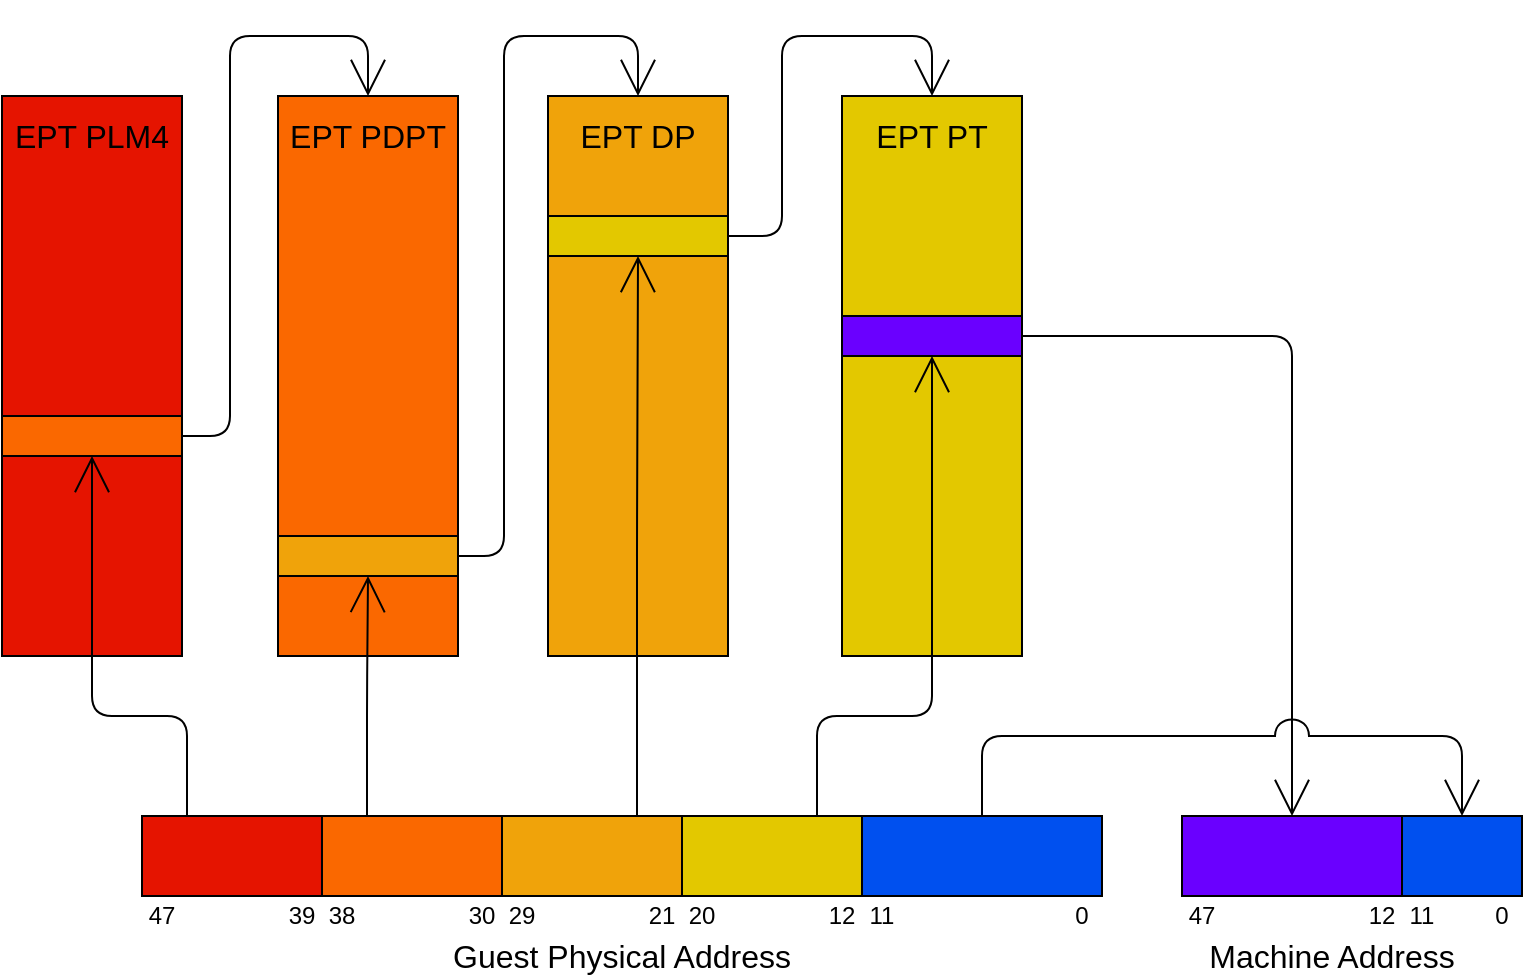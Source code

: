 <mxfile>
    <diagram id="Az3vxCkldvxGns5WHdFC" name="Page-1">
        <mxGraphModel dx="1078" dy="607" grid="1" gridSize="10" guides="1" tooltips="1" connect="1" arrows="1" fold="1" page="1" pageScale="1" pageWidth="850" pageHeight="1100" math="0" shadow="0">
            <root>
                <mxCell id="0"/>
                <mxCell id="1" parent="0"/>
                <mxCell id="16" value="" style="rounded=0;whiteSpace=wrap;html=1;fillColor=#e3c800;fontColor=#000000;strokeColor=#000000;" vertex="1" parent="1">
                    <mxGeometry x="350" y="410" width="90" height="40" as="geometry"/>
                </mxCell>
                <mxCell id="17" value="" style="rounded=0;whiteSpace=wrap;html=1;fillColor=#0050ef;fontColor=#ffffff;strokeColor=#000000;" vertex="1" parent="1">
                    <mxGeometry x="440" y="410" width="120" height="40" as="geometry"/>
                </mxCell>
                <mxCell id="18" value="0" style="text;html=1;strokeColor=none;fillColor=none;align=center;verticalAlign=middle;whiteSpace=wrap;rounded=0;" vertex="1" parent="1">
                    <mxGeometry x="540" y="450" width="20" height="20" as="geometry"/>
                </mxCell>
                <mxCell id="19" value="11" style="text;html=1;strokeColor=none;fillColor=none;align=center;verticalAlign=middle;whiteSpace=wrap;rounded=0;" vertex="1" parent="1">
                    <mxGeometry x="440" y="450" width="20" height="20" as="geometry"/>
                </mxCell>
                <mxCell id="20" value="12" style="text;html=1;strokeColor=none;fillColor=none;align=center;verticalAlign=middle;whiteSpace=wrap;rounded=0;" vertex="1" parent="1">
                    <mxGeometry x="420" y="450" width="20" height="20" as="geometry"/>
                </mxCell>
                <mxCell id="21" value="20" style="text;html=1;strokeColor=none;fillColor=none;align=center;verticalAlign=middle;whiteSpace=wrap;rounded=0;" vertex="1" parent="1">
                    <mxGeometry x="350" y="450" width="20" height="20" as="geometry"/>
                </mxCell>
                <mxCell id="22" value="21" style="text;html=1;strokeColor=none;fillColor=none;align=center;verticalAlign=middle;whiteSpace=wrap;rounded=0;" vertex="1" parent="1">
                    <mxGeometry x="330" y="450" width="20" height="20" as="geometry"/>
                </mxCell>
                <mxCell id="23" value="29" style="text;html=1;strokeColor=none;fillColor=none;align=center;verticalAlign=middle;whiteSpace=wrap;rounded=0;" vertex="1" parent="1">
                    <mxGeometry x="260" y="450" width="20" height="20" as="geometry"/>
                </mxCell>
                <mxCell id="24" value="30" style="text;html=1;strokeColor=none;fillColor=none;align=center;verticalAlign=middle;whiteSpace=wrap;rounded=0;" vertex="1" parent="1">
                    <mxGeometry x="240" y="450" width="20" height="20" as="geometry"/>
                </mxCell>
                <mxCell id="25" value="" style="rounded=0;whiteSpace=wrap;html=1;fillColor=#f0a30a;fontColor=#000000;strokeColor=#000000;" vertex="1" parent="1">
                    <mxGeometry x="260" y="410" width="90" height="40" as="geometry"/>
                </mxCell>
                <mxCell id="26" value="" style="rounded=0;whiteSpace=wrap;html=1;fillColor=#fa6800;fontColor=#000000;strokeColor=#000000;" vertex="1" parent="1">
                    <mxGeometry x="170" y="410" width="90" height="40" as="geometry"/>
                </mxCell>
                <mxCell id="27" value="" style="rounded=0;whiteSpace=wrap;html=1;fillColor=#e51400;fontColor=#ffffff;strokeColor=#000000;" vertex="1" parent="1">
                    <mxGeometry x="80" y="410" width="90" height="40" as="geometry"/>
                </mxCell>
                <mxCell id="28" value="38" style="text;html=1;strokeColor=none;fillColor=none;align=center;verticalAlign=middle;whiteSpace=wrap;rounded=0;" vertex="1" parent="1">
                    <mxGeometry x="170" y="450" width="20" height="20" as="geometry"/>
                </mxCell>
                <mxCell id="29" value="39" style="text;html=1;strokeColor=none;fillColor=none;align=center;verticalAlign=middle;whiteSpace=wrap;rounded=0;" vertex="1" parent="1">
                    <mxGeometry x="150" y="450" width="20" height="20" as="geometry"/>
                </mxCell>
                <mxCell id="30" value="47" style="text;html=1;strokeColor=none;fillColor=none;align=center;verticalAlign=middle;whiteSpace=wrap;rounded=0;" vertex="1" parent="1">
                    <mxGeometry x="80" y="450" width="20" height="20" as="geometry"/>
                </mxCell>
                <mxCell id="32" value="" style="rounded=0;whiteSpace=wrap;html=1;fillColor=#0050ef;fontColor=#ffffff;strokeColor=#000000;" vertex="1" parent="1">
                    <mxGeometry x="710" y="410" width="60" height="40" as="geometry"/>
                </mxCell>
                <mxCell id="35" value="" style="rounded=0;whiteSpace=wrap;html=1;fillColor=#6a00ff;fontColor=#ffffff;strokeColor=#000000;" vertex="1" parent="1">
                    <mxGeometry x="600" y="410" width="110" height="40" as="geometry"/>
                </mxCell>
                <mxCell id="37" value="11" style="text;html=1;strokeColor=none;fillColor=none;align=center;verticalAlign=middle;whiteSpace=wrap;rounded=0;" vertex="1" parent="1">
                    <mxGeometry x="710" y="450" width="20" height="20" as="geometry"/>
                </mxCell>
                <mxCell id="38" value="12" style="text;html=1;strokeColor=none;fillColor=none;align=center;verticalAlign=middle;whiteSpace=wrap;rounded=0;" vertex="1" parent="1">
                    <mxGeometry x="690" y="450" width="20" height="20" as="geometry"/>
                </mxCell>
                <mxCell id="39" value="47" style="text;html=1;strokeColor=none;fillColor=none;align=center;verticalAlign=middle;whiteSpace=wrap;rounded=0;" vertex="1" parent="1">
                    <mxGeometry x="600" y="450" width="20" height="20" as="geometry"/>
                </mxCell>
                <mxCell id="45" value="" style="rounded=0;whiteSpace=wrap;html=1;fillColor=#e51400;fontColor=#ffffff;strokeColor=#000000;" vertex="1" parent="1">
                    <mxGeometry x="10" y="50" width="90" height="280" as="geometry"/>
                </mxCell>
                <mxCell id="58" style="edgeStyle=orthogonalEdgeStyle;html=1;exitX=1;exitY=0.5;exitDx=0;exitDy=0;entryX=0.5;entryY=0;entryDx=0;entryDy=0;endArrow=open;endFill=0;endSize=16;" edge="1" parent="1" source="46" target="47">
                    <mxGeometry relative="1" as="geometry">
                        <Array as="points">
                            <mxPoint x="124" y="220"/>
                            <mxPoint x="124" y="20"/>
                            <mxPoint x="193" y="20"/>
                        </Array>
                    </mxGeometry>
                </mxCell>
                <mxCell id="46" value="" style="rounded=0;whiteSpace=wrap;html=1;fillColor=#fa6800;fontColor=#000000;strokeColor=#000000;" vertex="1" parent="1">
                    <mxGeometry x="10" y="210" width="90" height="20" as="geometry"/>
                </mxCell>
                <mxCell id="47" value="" style="rounded=0;whiteSpace=wrap;html=1;fillColor=#fa6800;fontColor=#000000;strokeColor=#000000;" vertex="1" parent="1">
                    <mxGeometry x="148" y="50" width="90" height="280" as="geometry"/>
                </mxCell>
                <mxCell id="57" style="edgeStyle=orthogonalEdgeStyle;html=1;exitX=1;exitY=0.5;exitDx=0;exitDy=0;entryX=0.5;entryY=0;entryDx=0;entryDy=0;endArrow=open;endFill=0;endSize=16;" edge="1" parent="1" source="48" target="51">
                    <mxGeometry relative="1" as="geometry">
                        <Array as="points">
                            <mxPoint x="261" y="280"/>
                            <mxPoint x="261" y="20"/>
                            <mxPoint x="328" y="20"/>
                        </Array>
                    </mxGeometry>
                </mxCell>
                <mxCell id="48" value="" style="rounded=0;whiteSpace=wrap;html=1;fillColor=#f0a30a;fontColor=#000000;strokeColor=#000000;" vertex="1" parent="1">
                    <mxGeometry x="148" y="270" width="90" height="20" as="geometry"/>
                </mxCell>
                <mxCell id="49" style="edgeStyle=orthogonalEdgeStyle;html=1;exitX=0.25;exitY=0;exitDx=0;exitDy=0;entryX=0.5;entryY=1;entryDx=0;entryDy=0;endArrow=open;endFill=0;endSize=16;" edge="1" parent="1" source="27" target="46">
                    <mxGeometry relative="1" as="geometry">
                        <Array as="points">
                            <mxPoint x="103" y="360"/>
                            <mxPoint x="55" y="360"/>
                        </Array>
                    </mxGeometry>
                </mxCell>
                <mxCell id="50" style="edgeStyle=orthogonalEdgeStyle;html=1;exitX=0.25;exitY=0;exitDx=0;exitDy=0;entryX=0.5;entryY=1;entryDx=0;entryDy=0;endArrow=open;endFill=0;endSize=16;" edge="1" parent="1" source="26" target="48">
                    <mxGeometry relative="1" as="geometry"/>
                </mxCell>
                <mxCell id="51" value="" style="rounded=0;whiteSpace=wrap;html=1;fillColor=#f0a30a;fontColor=#000000;strokeColor=#000000;" vertex="1" parent="1">
                    <mxGeometry x="283" y="50" width="90" height="280" as="geometry"/>
                </mxCell>
                <mxCell id="59" style="edgeStyle=orthogonalEdgeStyle;html=1;exitX=1;exitY=0.5;exitDx=0;exitDy=0;entryX=0.5;entryY=0;entryDx=0;entryDy=0;endArrow=open;endFill=0;endSize=16;" edge="1" parent="1" source="52" target="54">
                    <mxGeometry relative="1" as="geometry">
                        <Array as="points">
                            <mxPoint x="400" y="120"/>
                            <mxPoint x="400" y="20"/>
                            <mxPoint x="475" y="20"/>
                        </Array>
                    </mxGeometry>
                </mxCell>
                <mxCell id="52" value="" style="rounded=0;whiteSpace=wrap;html=1;fillColor=#e3c800;fontColor=#000000;strokeColor=#000000;" vertex="1" parent="1">
                    <mxGeometry x="283" y="110" width="90" height="20" as="geometry"/>
                </mxCell>
                <mxCell id="53" style="edgeStyle=orthogonalEdgeStyle;html=1;exitX=0.75;exitY=0;exitDx=0;exitDy=0;entryX=0.5;entryY=1;entryDx=0;entryDy=0;endArrow=open;endFill=0;endSize=16;" edge="1" parent="1" source="25" target="52">
                    <mxGeometry relative="1" as="geometry"/>
                </mxCell>
                <mxCell id="54" value="" style="rounded=0;whiteSpace=wrap;html=1;fillColor=#e3c800;fontColor=#000000;strokeColor=#000000;" vertex="1" parent="1">
                    <mxGeometry x="430" y="50" width="90" height="280" as="geometry"/>
                </mxCell>
                <mxCell id="60" style="edgeStyle=orthogonalEdgeStyle;html=1;exitX=1;exitY=0.5;exitDx=0;exitDy=0;entryX=0.5;entryY=0;entryDx=0;entryDy=0;endArrow=open;endFill=0;endSize=16;" edge="1" parent="1" source="55" target="35">
                    <mxGeometry relative="1" as="geometry"/>
                </mxCell>
                <mxCell id="55" value="" style="rounded=0;whiteSpace=wrap;html=1;fillColor=#6a00ff;fontColor=#ffffff;strokeColor=#000000;" vertex="1" parent="1">
                    <mxGeometry x="430" y="160" width="90" height="20" as="geometry"/>
                </mxCell>
                <mxCell id="56" style="edgeStyle=orthogonalEdgeStyle;html=1;exitX=0.75;exitY=0;exitDx=0;exitDy=0;entryX=0.5;entryY=1;entryDx=0;entryDy=0;endArrow=open;endFill=0;endSize=16;" edge="1" parent="1" source="16" target="55">
                    <mxGeometry relative="1" as="geometry">
                        <Array as="points">
                            <mxPoint x="417" y="360"/>
                            <mxPoint x="475" y="360"/>
                        </Array>
                    </mxGeometry>
                </mxCell>
                <mxCell id="61" value="0" style="text;html=1;strokeColor=none;fillColor=none;align=center;verticalAlign=middle;whiteSpace=wrap;rounded=0;" vertex="1" parent="1">
                    <mxGeometry x="750" y="450" width="20" height="20" as="geometry"/>
                </mxCell>
                <mxCell id="62" value="EPT PLM4" style="text;html=1;strokeColor=none;fillColor=none;align=center;verticalAlign=middle;whiteSpace=wrap;rounded=0;fontSize=16;" vertex="1" parent="1">
                    <mxGeometry x="10" y="60" width="90" height="20" as="geometry"/>
                </mxCell>
                <mxCell id="63" value="EPT PDPT" style="text;html=1;strokeColor=none;fillColor=none;align=center;verticalAlign=middle;whiteSpace=wrap;rounded=0;fontSize=16;" vertex="1" parent="1">
                    <mxGeometry x="148" y="60" width="90" height="20" as="geometry"/>
                </mxCell>
                <mxCell id="64" value="EPT DP" style="text;html=1;strokeColor=none;fillColor=none;align=center;verticalAlign=middle;whiteSpace=wrap;rounded=0;fontSize=16;" vertex="1" parent="1">
                    <mxGeometry x="283" y="60" width="90" height="20" as="geometry"/>
                </mxCell>
                <mxCell id="65" value="EPT PT" style="text;html=1;strokeColor=none;fillColor=none;align=center;verticalAlign=middle;whiteSpace=wrap;rounded=0;fontSize=16;" vertex="1" parent="1">
                    <mxGeometry x="430" y="60" width="90" height="20" as="geometry"/>
                </mxCell>
                <mxCell id="66" value="Guest Physical Address" style="text;html=1;strokeColor=none;fillColor=none;align=center;verticalAlign=middle;whiteSpace=wrap;rounded=0;fontSize=16;" vertex="1" parent="1">
                    <mxGeometry x="80" y="470" width="480" height="20" as="geometry"/>
                </mxCell>
                <mxCell id="67" value="Machine Address" style="text;html=1;strokeColor=none;fillColor=none;align=center;verticalAlign=middle;whiteSpace=wrap;rounded=0;fontSize=16;" vertex="1" parent="1">
                    <mxGeometry x="580" y="470" width="190" height="20" as="geometry"/>
                </mxCell>
                <mxCell id="40" style="edgeStyle=orthogonalEdgeStyle;html=1;exitX=0.5;exitY=0;exitDx=0;exitDy=0;endArrow=open;endFill=0;endSize=16;entryX=0.5;entryY=0;entryDx=0;entryDy=0;jumpStyle=arc;jumpSize=17;" edge="1" parent="1" source="17" target="32">
                    <mxGeometry relative="1" as="geometry">
                        <mxPoint x="910" y="560" as="targetPoint"/>
                        <Array as="points">
                            <mxPoint x="500" y="370"/>
                            <mxPoint x="740" y="370"/>
                        </Array>
                    </mxGeometry>
                </mxCell>
            </root>
        </mxGraphModel>
    </diagram>
</mxfile>